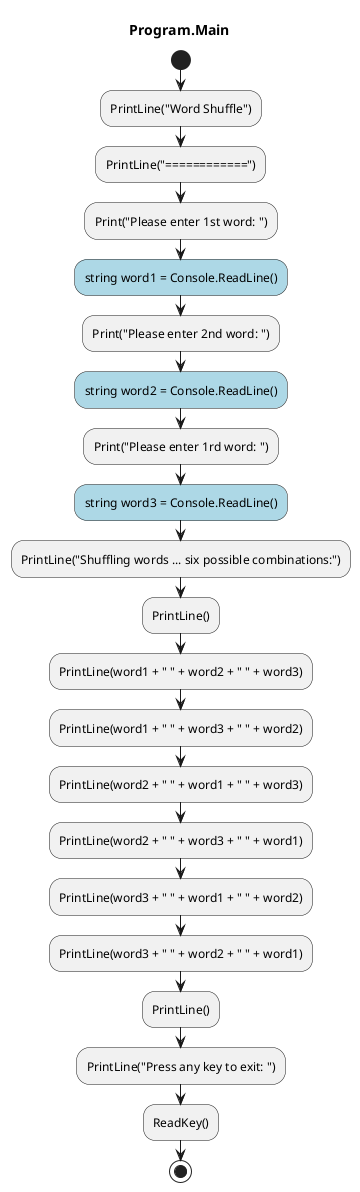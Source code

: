 @startuml Program.Main
title Program.Main
start
:PrintLine("Word Shuffle");
:PrintLine("============");
:Print("Please enter 1st word: ");
#LightBlue:string word1 = Console.ReadLine();
:Print("Please enter 2nd word: ");
#LightBlue:string word2 = Console.ReadLine();
:Print("Please enter 1rd word: ");
#LightBlue:string word3 = Console.ReadLine();
:PrintLine("Shuffling words ... six possible combinations:");
:PrintLine();
:PrintLine(word1 + " " + word2 + " " + word3);
:PrintLine(word1 + " " + word3 + " " + word2);
:PrintLine(word2 + " " + word1 + " " + word3);
:PrintLine(word2 + " " + word3 + " " + word1);
:PrintLine(word3 + " " + word1 + " " + word2);
:PrintLine(word3 + " " + word2 + " " + word1);
:PrintLine();
:PrintLine("Press any key to exit: ");
:ReadKey();
stop
@enduml

